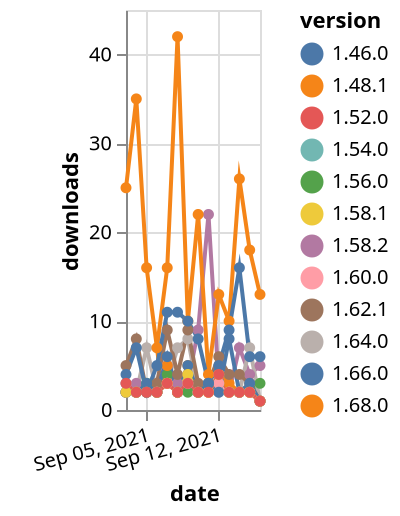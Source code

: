 {"$schema": "https://vega.github.io/schema/vega-lite/v5.json", "description": "A simple bar chart with embedded data.", "data": {"values": [{"date": "2021-09-03", "total": 5633, "delta": 3, "version": "1.58.2"}, {"date": "2021-09-04", "total": 5636, "delta": 3, "version": "1.58.2"}, {"date": "2021-09-05", "total": 5638, "delta": 2, "version": "1.58.2"}, {"date": "2021-09-06", "total": 5640, "delta": 2, "version": "1.58.2"}, {"date": "2021-09-07", "total": 5645, "delta": 5, "version": "1.58.2"}, {"date": "2021-09-08", "total": 5648, "delta": 3, "version": "1.58.2"}, {"date": "2021-09-09", "total": 5651, "delta": 3, "version": "1.58.2"}, {"date": "2021-09-10", "total": 5660, "delta": 9, "version": "1.58.2"}, {"date": "2021-09-11", "total": 5682, "delta": 22, "version": "1.58.2"}, {"date": "2021-09-12", "total": 5685, "delta": 3, "version": "1.58.2"}, {"date": "2021-09-13", "total": 5687, "delta": 2, "version": "1.58.2"}, {"date": "2021-09-14", "total": 5694, "delta": 7, "version": "1.58.2"}, {"date": "2021-09-15", "total": 5698, "delta": 4, "version": "1.58.2"}, {"date": "2021-09-16", "total": 5703, "delta": 5, "version": "1.58.2"}, {"date": "2021-09-03", "total": 4867, "delta": 2, "version": "1.56.0"}, {"date": "2021-09-04", "total": 4869, "delta": 2, "version": "1.56.0"}, {"date": "2021-09-05", "total": 4872, "delta": 3, "version": "1.56.0"}, {"date": "2021-09-06", "total": 4874, "delta": 2, "version": "1.56.0"}, {"date": "2021-09-07", "total": 4878, "delta": 4, "version": "1.56.0"}, {"date": "2021-09-08", "total": 4880, "delta": 2, "version": "1.56.0"}, {"date": "2021-09-09", "total": 4882, "delta": 2, "version": "1.56.0"}, {"date": "2021-09-10", "total": 4884, "delta": 2, "version": "1.56.0"}, {"date": "2021-09-11", "total": 4887, "delta": 3, "version": "1.56.0"}, {"date": "2021-09-12", "total": 4890, "delta": 3, "version": "1.56.0"}, {"date": "2021-09-13", "total": 4892, "delta": 2, "version": "1.56.0"}, {"date": "2021-09-14", "total": 4894, "delta": 2, "version": "1.56.0"}, {"date": "2021-09-15", "total": 4896, "delta": 2, "version": "1.56.0"}, {"date": "2021-09-16", "total": 4899, "delta": 3, "version": "1.56.0"}, {"date": "2021-09-03", "total": 6029, "delta": 2, "version": "1.48.1"}, {"date": "2021-09-04", "total": 6031, "delta": 2, "version": "1.48.1"}, {"date": "2021-09-05", "total": 6033, "delta": 2, "version": "1.48.1"}, {"date": "2021-09-06", "total": 6035, "delta": 2, "version": "1.48.1"}, {"date": "2021-09-07", "total": 6040, "delta": 5, "version": "1.48.1"}, {"date": "2021-09-08", "total": 6042, "delta": 2, "version": "1.48.1"}, {"date": "2021-09-09", "total": 6047, "delta": 5, "version": "1.48.1"}, {"date": "2021-09-10", "total": 6049, "delta": 2, "version": "1.48.1"}, {"date": "2021-09-11", "total": 6051, "delta": 2, "version": "1.48.1"}, {"date": "2021-09-12", "total": 6055, "delta": 4, "version": "1.48.1"}, {"date": "2021-09-13", "total": 6058, "delta": 3, "version": "1.48.1"}, {"date": "2021-09-14", "total": 6060, "delta": 2, "version": "1.48.1"}, {"date": "2021-09-15", "total": 6062, "delta": 2, "version": "1.48.1"}, {"date": "2021-09-16", "total": 6063, "delta": 1, "version": "1.48.1"}, {"date": "2021-09-03", "total": 2006, "delta": 3, "version": "1.64.0"}, {"date": "2021-09-04", "total": 2008, "delta": 2, "version": "1.64.0"}, {"date": "2021-09-05", "total": 2015, "delta": 7, "version": "1.64.0"}, {"date": "2021-09-06", "total": 2017, "delta": 2, "version": "1.64.0"}, {"date": "2021-09-07", "total": 2020, "delta": 3, "version": "1.64.0"}, {"date": "2021-09-08", "total": 2027, "delta": 7, "version": "1.64.0"}, {"date": "2021-09-09", "total": 2035, "delta": 8, "version": "1.64.0"}, {"date": "2021-09-10", "total": 2037, "delta": 2, "version": "1.64.0"}, {"date": "2021-09-11", "total": 2039, "delta": 2, "version": "1.64.0"}, {"date": "2021-09-12", "total": 2041, "delta": 2, "version": "1.64.0"}, {"date": "2021-09-13", "total": 2043, "delta": 2, "version": "1.64.0"}, {"date": "2021-09-14", "total": 2045, "delta": 2, "version": "1.64.0"}, {"date": "2021-09-15", "total": 2052, "delta": 7, "version": "1.64.0"}, {"date": "2021-09-16", "total": 2053, "delta": 1, "version": "1.64.0"}, {"date": "2021-09-03", "total": 6196, "delta": 2, "version": "1.54.0"}, {"date": "2021-09-04", "total": 6198, "delta": 2, "version": "1.54.0"}, {"date": "2021-09-05", "total": 6200, "delta": 2, "version": "1.54.0"}, {"date": "2021-09-06", "total": 6202, "delta": 2, "version": "1.54.0"}, {"date": "2021-09-07", "total": 6205, "delta": 3, "version": "1.54.0"}, {"date": "2021-09-08", "total": 6207, "delta": 2, "version": "1.54.0"}, {"date": "2021-09-09", "total": 6210, "delta": 3, "version": "1.54.0"}, {"date": "2021-09-10", "total": 6212, "delta": 2, "version": "1.54.0"}, {"date": "2021-09-11", "total": 6215, "delta": 3, "version": "1.54.0"}, {"date": "2021-09-12", "total": 6218, "delta": 3, "version": "1.54.0"}, {"date": "2021-09-13", "total": 6220, "delta": 2, "version": "1.54.0"}, {"date": "2021-09-14", "total": 6222, "delta": 2, "version": "1.54.0"}, {"date": "2021-09-15", "total": 6224, "delta": 2, "version": "1.54.0"}, {"date": "2021-09-16", "total": 6225, "delta": 1, "version": "1.54.0"}, {"date": "2021-09-03", "total": 951, "delta": 25, "version": "1.68.0"}, {"date": "2021-09-04", "total": 986, "delta": 35, "version": "1.68.0"}, {"date": "2021-09-05", "total": 1002, "delta": 16, "version": "1.68.0"}, {"date": "2021-09-06", "total": 1009, "delta": 7, "version": "1.68.0"}, {"date": "2021-09-07", "total": 1025, "delta": 16, "version": "1.68.0"}, {"date": "2021-09-08", "total": 1067, "delta": 42, "version": "1.68.0"}, {"date": "2021-09-09", "total": 1077, "delta": 10, "version": "1.68.0"}, {"date": "2021-09-10", "total": 1099, "delta": 22, "version": "1.68.0"}, {"date": "2021-09-11", "total": 1103, "delta": 4, "version": "1.68.0"}, {"date": "2021-09-12", "total": 1116, "delta": 13, "version": "1.68.0"}, {"date": "2021-09-13", "total": 1126, "delta": 10, "version": "1.68.0"}, {"date": "2021-09-14", "total": 1152, "delta": 26, "version": "1.68.0"}, {"date": "2021-09-15", "total": 1170, "delta": 18, "version": "1.68.0"}, {"date": "2021-09-16", "total": 1183, "delta": 13, "version": "1.68.0"}, {"date": "2021-09-03", "total": 3774, "delta": 5, "version": "1.62.1"}, {"date": "2021-09-04", "total": 3782, "delta": 8, "version": "1.62.1"}, {"date": "2021-09-05", "total": 3784, "delta": 2, "version": "1.62.1"}, {"date": "2021-09-06", "total": 3787, "delta": 3, "version": "1.62.1"}, {"date": "2021-09-07", "total": 3796, "delta": 9, "version": "1.62.1"}, {"date": "2021-09-08", "total": 3800, "delta": 4, "version": "1.62.1"}, {"date": "2021-09-09", "total": 3809, "delta": 9, "version": "1.62.1"}, {"date": "2021-09-10", "total": 3812, "delta": 3, "version": "1.62.1"}, {"date": "2021-09-11", "total": 3815, "delta": 3, "version": "1.62.1"}, {"date": "2021-09-12", "total": 3821, "delta": 6, "version": "1.62.1"}, {"date": "2021-09-13", "total": 3825, "delta": 4, "version": "1.62.1"}, {"date": "2021-09-14", "total": 3829, "delta": 4, "version": "1.62.1"}, {"date": "2021-09-15", "total": 3832, "delta": 3, "version": "1.62.1"}, {"date": "2021-09-16", "total": 3833, "delta": 1, "version": "1.62.1"}, {"date": "2021-09-03", "total": 2819, "delta": 2, "version": "1.60.0"}, {"date": "2021-09-04", "total": 2821, "delta": 2, "version": "1.60.0"}, {"date": "2021-09-05", "total": 2823, "delta": 2, "version": "1.60.0"}, {"date": "2021-09-06", "total": 2825, "delta": 2, "version": "1.60.0"}, {"date": "2021-09-07", "total": 2828, "delta": 3, "version": "1.60.0"}, {"date": "2021-09-08", "total": 2830, "delta": 2, "version": "1.60.0"}, {"date": "2021-09-09", "total": 2833, "delta": 3, "version": "1.60.0"}, {"date": "2021-09-10", "total": 2835, "delta": 2, "version": "1.60.0"}, {"date": "2021-09-11", "total": 2837, "delta": 2, "version": "1.60.0"}, {"date": "2021-09-12", "total": 2840, "delta": 3, "version": "1.60.0"}, {"date": "2021-09-13", "total": 2842, "delta": 2, "version": "1.60.0"}, {"date": "2021-09-14", "total": 2844, "delta": 2, "version": "1.60.0"}, {"date": "2021-09-15", "total": 2846, "delta": 2, "version": "1.60.0"}, {"date": "2021-09-16", "total": 2847, "delta": 1, "version": "1.60.0"}, {"date": "2021-09-03", "total": 5828, "delta": 2, "version": "1.46.0"}, {"date": "2021-09-04", "total": 5830, "delta": 2, "version": "1.46.0"}, {"date": "2021-09-05", "total": 5833, "delta": 3, "version": "1.46.0"}, {"date": "2021-09-06", "total": 5835, "delta": 2, "version": "1.46.0"}, {"date": "2021-09-07", "total": 5841, "delta": 6, "version": "1.46.0"}, {"date": "2021-09-08", "total": 5843, "delta": 2, "version": "1.46.0"}, {"date": "2021-09-09", "total": 5848, "delta": 5, "version": "1.46.0"}, {"date": "2021-09-10", "total": 5850, "delta": 2, "version": "1.46.0"}, {"date": "2021-09-11", "total": 5853, "delta": 3, "version": "1.46.0"}, {"date": "2021-09-12", "total": 5855, "delta": 2, "version": "1.46.0"}, {"date": "2021-09-13", "total": 5863, "delta": 8, "version": "1.46.0"}, {"date": "2021-09-14", "total": 5865, "delta": 2, "version": "1.46.0"}, {"date": "2021-09-15", "total": 5868, "delta": 3, "version": "1.46.0"}, {"date": "2021-09-16", "total": 5869, "delta": 1, "version": "1.46.0"}, {"date": "2021-09-03", "total": 3564, "delta": 2, "version": "1.58.1"}, {"date": "2021-09-04", "total": 3566, "delta": 2, "version": "1.58.1"}, {"date": "2021-09-05", "total": 3568, "delta": 2, "version": "1.58.1"}, {"date": "2021-09-06", "total": 3570, "delta": 2, "version": "1.58.1"}, {"date": "2021-09-07", "total": 3573, "delta": 3, "version": "1.58.1"}, {"date": "2021-09-08", "total": 3575, "delta": 2, "version": "1.58.1"}, {"date": "2021-09-09", "total": 3579, "delta": 4, "version": "1.58.1"}, {"date": "2021-09-10", "total": 3581, "delta": 2, "version": "1.58.1"}, {"date": "2021-09-11", "total": 3583, "delta": 2, "version": "1.58.1"}, {"date": "2021-09-12", "total": 3587, "delta": 4, "version": "1.58.1"}, {"date": "2021-09-13", "total": 3589, "delta": 2, "version": "1.58.1"}, {"date": "2021-09-14", "total": 3591, "delta": 2, "version": "1.58.1"}, {"date": "2021-09-15", "total": 3593, "delta": 2, "version": "1.58.1"}, {"date": "2021-09-16", "total": 3594, "delta": 1, "version": "1.58.1"}, {"date": "2021-09-03", "total": 3550, "delta": 4, "version": "1.66.0"}, {"date": "2021-09-04", "total": 3557, "delta": 7, "version": "1.66.0"}, {"date": "2021-09-05", "total": 3559, "delta": 2, "version": "1.66.0"}, {"date": "2021-09-06", "total": 3564, "delta": 5, "version": "1.66.0"}, {"date": "2021-09-07", "total": 3575, "delta": 11, "version": "1.66.0"}, {"date": "2021-09-08", "total": 3586, "delta": 11, "version": "1.66.0"}, {"date": "2021-09-09", "total": 3596, "delta": 10, "version": "1.66.0"}, {"date": "2021-09-10", "total": 3604, "delta": 8, "version": "1.66.0"}, {"date": "2021-09-11", "total": 3607, "delta": 3, "version": "1.66.0"}, {"date": "2021-09-12", "total": 3612, "delta": 5, "version": "1.66.0"}, {"date": "2021-09-13", "total": 3621, "delta": 9, "version": "1.66.0"}, {"date": "2021-09-14", "total": 3637, "delta": 16, "version": "1.66.0"}, {"date": "2021-09-15", "total": 3643, "delta": 6, "version": "1.66.0"}, {"date": "2021-09-16", "total": 3649, "delta": 6, "version": "1.66.0"}, {"date": "2021-09-03", "total": 2776, "delta": 3, "version": "1.52.0"}, {"date": "2021-09-04", "total": 2778, "delta": 2, "version": "1.52.0"}, {"date": "2021-09-05", "total": 2780, "delta": 2, "version": "1.52.0"}, {"date": "2021-09-06", "total": 2782, "delta": 2, "version": "1.52.0"}, {"date": "2021-09-07", "total": 2785, "delta": 3, "version": "1.52.0"}, {"date": "2021-09-08", "total": 2787, "delta": 2, "version": "1.52.0"}, {"date": "2021-09-09", "total": 2790, "delta": 3, "version": "1.52.0"}, {"date": "2021-09-10", "total": 2792, "delta": 2, "version": "1.52.0"}, {"date": "2021-09-11", "total": 2794, "delta": 2, "version": "1.52.0"}, {"date": "2021-09-12", "total": 2798, "delta": 4, "version": "1.52.0"}, {"date": "2021-09-13", "total": 2800, "delta": 2, "version": "1.52.0"}, {"date": "2021-09-14", "total": 2802, "delta": 2, "version": "1.52.0"}, {"date": "2021-09-15", "total": 2804, "delta": 2, "version": "1.52.0"}, {"date": "2021-09-16", "total": 2805, "delta": 1, "version": "1.52.0"}]}, "width": "container", "mark": {"type": "line", "point": {"filled": true}}, "encoding": {"x": {"field": "date", "type": "temporal", "timeUnit": "yearmonthdate", "title": "date", "axis": {"labelAngle": -15}}, "y": {"field": "delta", "type": "quantitative", "title": "downloads"}, "color": {"field": "version", "type": "nominal"}, "tooltip": {"field": "delta"}}}